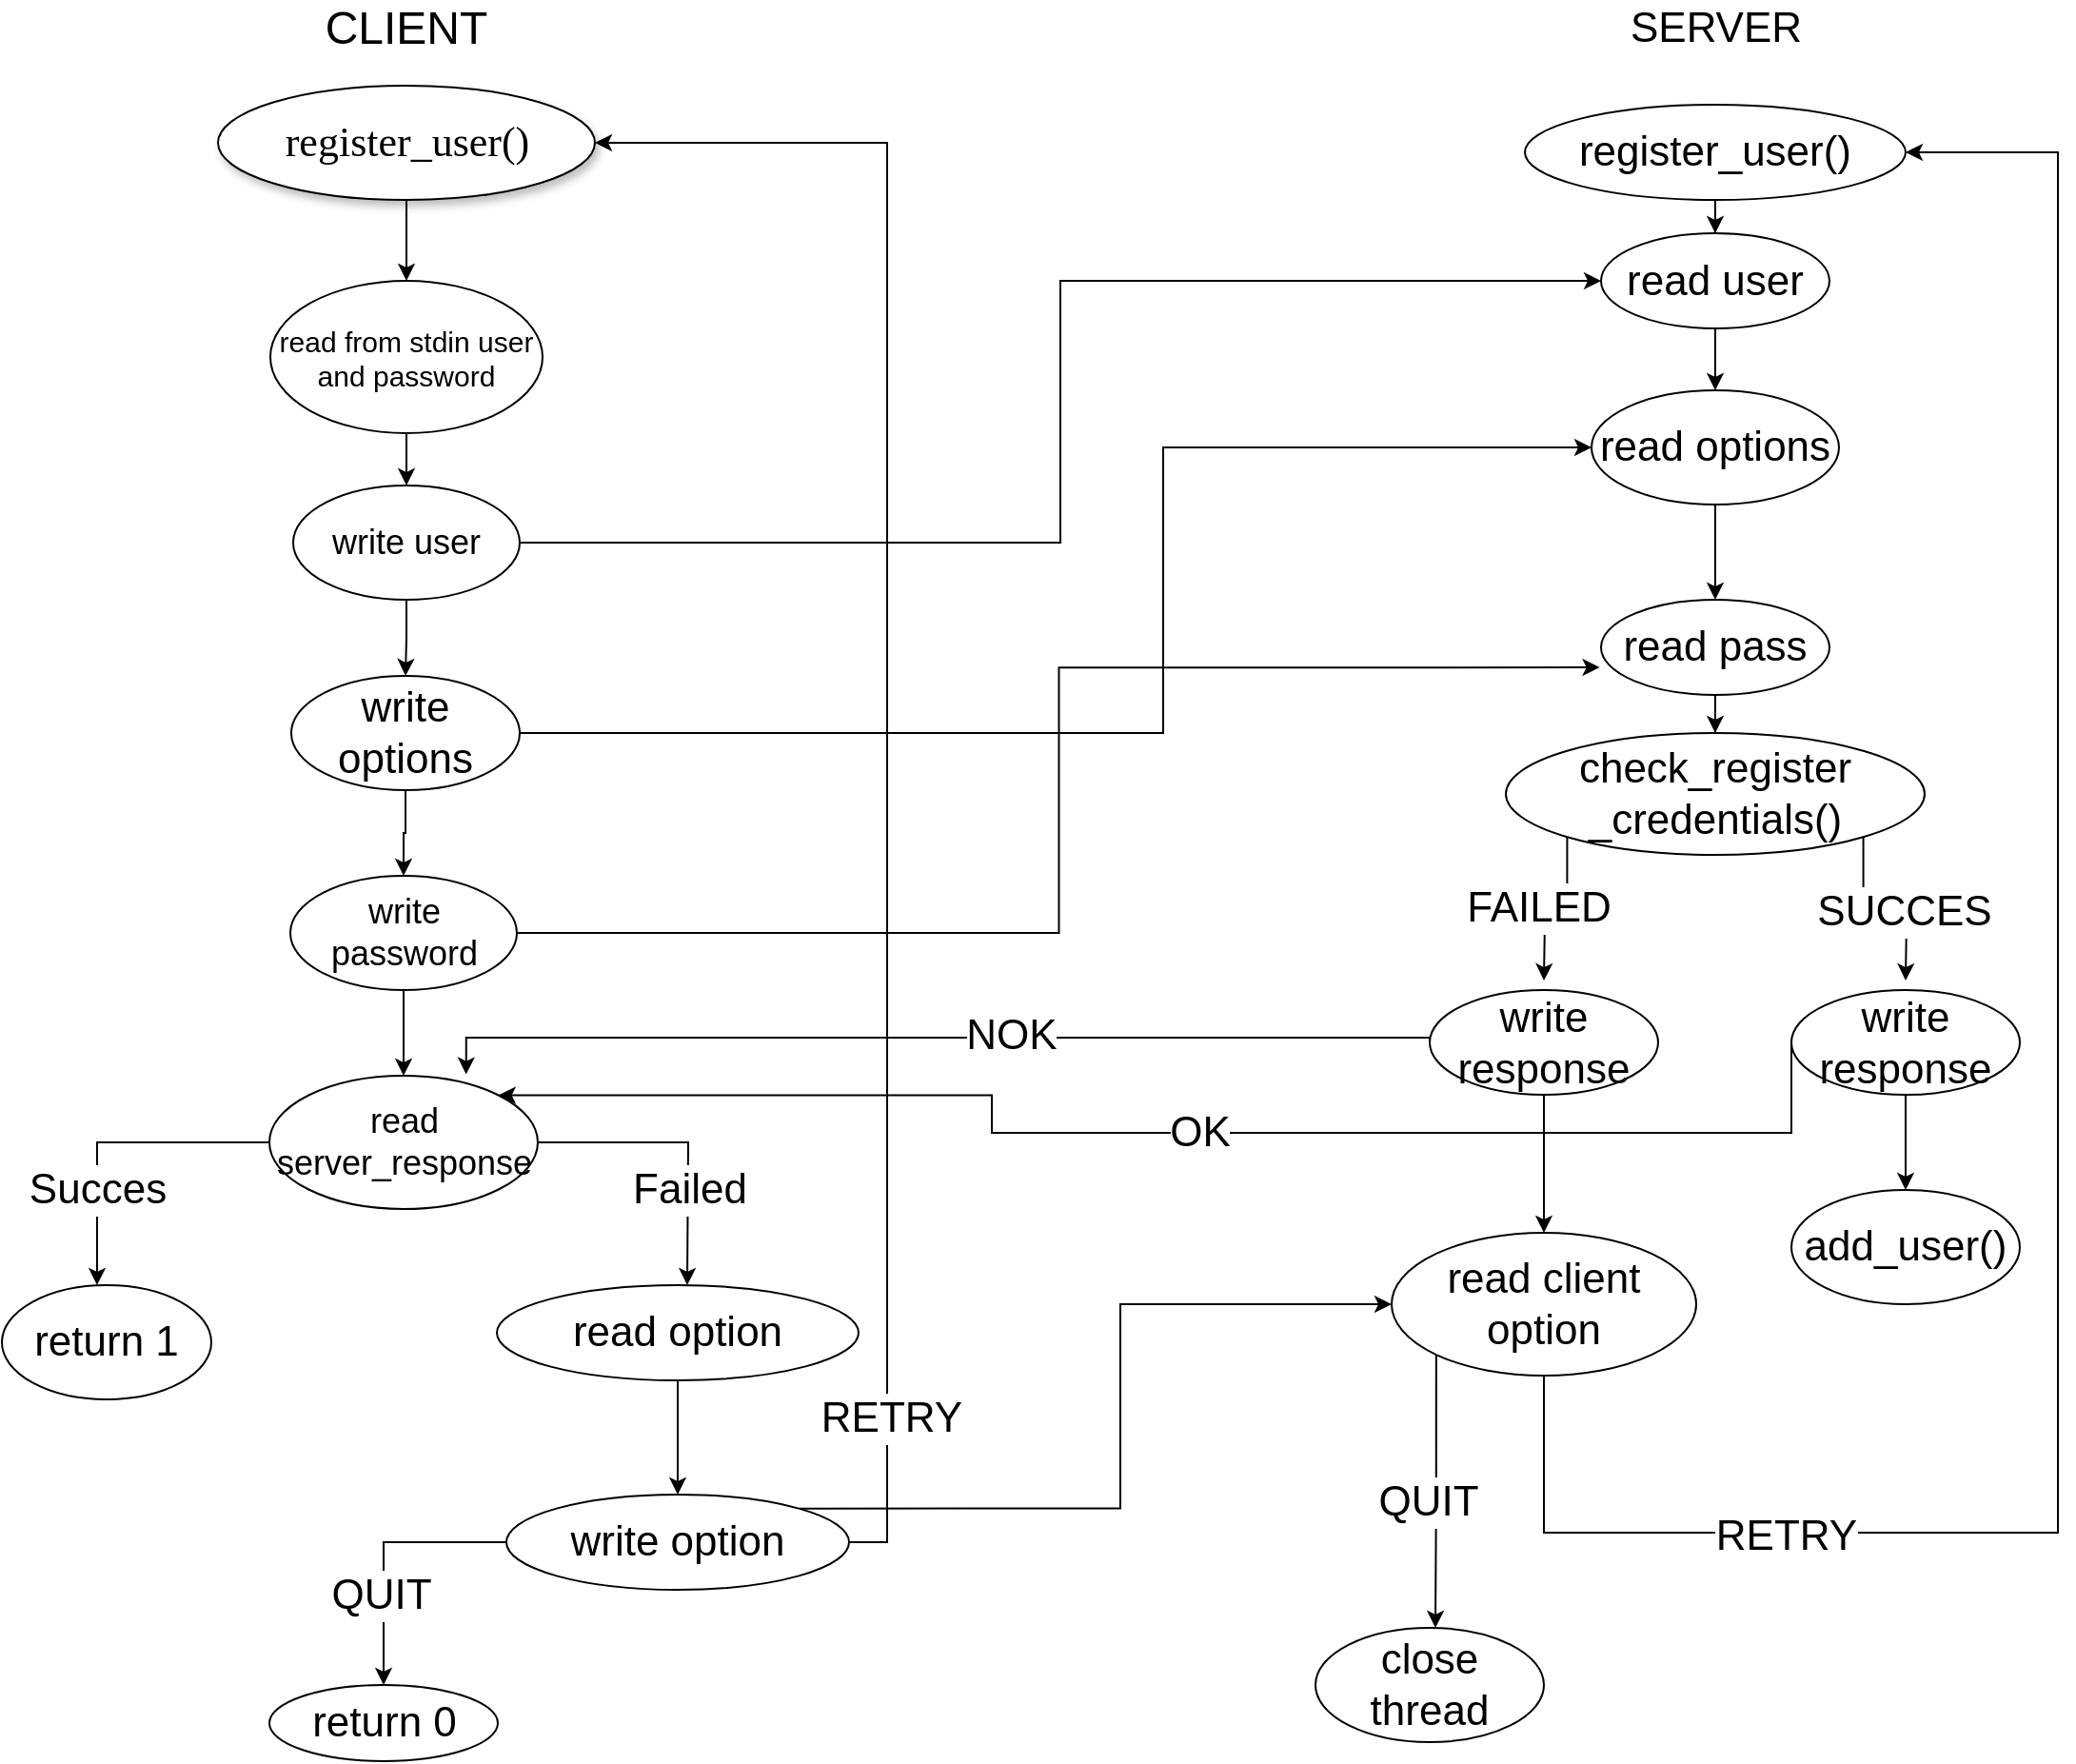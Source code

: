 <mxfile version="12.3.8" type="device" pages="1"><diagram name="Page-1" id="42789a77-a242-8287-6e28-9cd8cfd52e62"><mxGraphModel dx="1483" dy="829" grid="1" gridSize="10" guides="1" tooltips="1" connect="1" arrows="1" fold="1" page="1" pageScale="1" pageWidth="1100" pageHeight="850" background="#ffffff" math="0" shadow="0"><root><mxCell id="0"/><mxCell id="1" parent="0"/><mxCell id="1GacjXnPAcZHSY1h2nwx-4" value="&lt;font style=&quot;font-size: 24px&quot;&gt;CLIENT&lt;/font&gt;" style="text;html=1;align=center;verticalAlign=middle;resizable=0;points=[];;autosize=1;" vertex="1" parent="1"><mxGeometry x="161.5" y="30" width="100" height="20" as="geometry"/></mxCell><mxCell id="1GacjXnPAcZHSY1h2nwx-9" value="" style="edgeStyle=orthogonalEdgeStyle;rounded=0;orthogonalLoop=1;jettySize=auto;html=1;" edge="1" source="1GacjXnPAcZHSY1h2nwx-10" target="1GacjXnPAcZHSY1h2nwx-12" parent="1"><mxGeometry relative="1" as="geometry"/></mxCell><mxCell id="1GacjXnPAcZHSY1h2nwx-10" value="&lt;font style=&quot;font-size: 22px&quot;&gt;register_user()&lt;/font&gt;" style="ellipse;whiteSpace=wrap;html=1;rounded=0;shadow=1;comic=0;labelBackgroundColor=none;strokeWidth=1;fontFamily=Verdana;fontSize=12;align=center;" vertex="1" parent="1"><mxGeometry x="113.5" y="70" width="198" height="60" as="geometry"/></mxCell><mxCell id="1GacjXnPAcZHSY1h2nwx-11" value="" style="edgeStyle=orthogonalEdgeStyle;rounded=0;orthogonalLoop=1;jettySize=auto;html=1;" edge="1" source="1GacjXnPAcZHSY1h2nwx-12" target="1GacjXnPAcZHSY1h2nwx-13" parent="1"><mxGeometry relative="1" as="geometry"/></mxCell><mxCell id="1GacjXnPAcZHSY1h2nwx-12" value="&lt;font style=&quot;font-size: 15px&quot;&gt;read from stdin user and password&lt;/font&gt;" style="ellipse;whiteSpace=wrap;html=1;" vertex="1" parent="1"><mxGeometry x="141" y="172.5" width="143" height="80" as="geometry"/></mxCell><mxCell id="1GacjXnPAcZHSY1h2nwx-51" style="edgeStyle=orthogonalEdgeStyle;rounded=0;orthogonalLoop=1;jettySize=auto;html=1;exitX=1;exitY=0.5;exitDx=0;exitDy=0;entryX=0;entryY=0.5;entryDx=0;entryDy=0;fontSize=22;" edge="1" parent="1" source="1GacjXnPAcZHSY1h2nwx-13" target="1GacjXnPAcZHSY1h2nwx-45"><mxGeometry relative="1" as="geometry"/></mxCell><mxCell id="1GacjXnPAcZHSY1h2nwx-88" value="" style="edgeStyle=orthogonalEdgeStyle;rounded=0;orthogonalLoop=1;jettySize=auto;html=1;fontSize=22;" edge="1" parent="1" source="1GacjXnPAcZHSY1h2nwx-13" target="1GacjXnPAcZHSY1h2nwx-87"><mxGeometry relative="1" as="geometry"/></mxCell><mxCell id="1GacjXnPAcZHSY1h2nwx-13" value="&lt;font style=&quot;font-size: 18px&quot;&gt;write user&lt;/font&gt;" style="ellipse;whiteSpace=wrap;html=1;" vertex="1" parent="1"><mxGeometry x="153" y="280" width="119" height="60" as="geometry"/></mxCell><mxCell id="1GacjXnPAcZHSY1h2nwx-17" value="" style="edgeStyle=orthogonalEdgeStyle;rounded=0;orthogonalLoop=1;jettySize=auto;html=1;" edge="1" parent="1" source="1GacjXnPAcZHSY1h2nwx-14" target="1GacjXnPAcZHSY1h2nwx-16"><mxGeometry relative="1" as="geometry"/></mxCell><mxCell id="1GacjXnPAcZHSY1h2nwx-52" style="edgeStyle=orthogonalEdgeStyle;rounded=0;orthogonalLoop=1;jettySize=auto;html=1;exitX=1;exitY=0.5;exitDx=0;exitDy=0;entryX=-0.006;entryY=0.711;entryDx=0;entryDy=0;entryPerimeter=0;fontSize=22;" edge="1" parent="1" source="1GacjXnPAcZHSY1h2nwx-14" target="1GacjXnPAcZHSY1h2nwx-47"><mxGeometry relative="1" as="geometry"/></mxCell><mxCell id="1GacjXnPAcZHSY1h2nwx-14" value="&lt;span style=&quot;font-size: 18px&quot;&gt;write password&lt;br&gt;&lt;/span&gt;" style="ellipse;whiteSpace=wrap;html=1;" vertex="1" parent="1"><mxGeometry x="151.5" y="485" width="119" height="60" as="geometry"/></mxCell><mxCell id="1GacjXnPAcZHSY1h2nwx-22" style="edgeStyle=orthogonalEdgeStyle;rounded=0;orthogonalLoop=1;jettySize=auto;html=1;exitX=0;exitY=0.5;exitDx=0;exitDy=0;fontSize=22;" edge="1" parent="1" source="1GacjXnPAcZHSY1h2nwx-16"><mxGeometry relative="1" as="geometry"><mxPoint x="50" y="700" as="targetPoint"/><Array as="points"><mxPoint x="50" y="625"/></Array></mxGeometry></mxCell><mxCell id="1GacjXnPAcZHSY1h2nwx-23" value="Succes" style="text;html=1;align=center;verticalAlign=middle;resizable=0;points=[];;labelBackgroundColor=#ffffff;fontSize=22;" vertex="1" connectable="0" parent="1GacjXnPAcZHSY1h2nwx-22"><mxGeometry x="0.113" y="21" relative="1" as="geometry"><mxPoint x="-21" y="23.5" as="offset"/></mxGeometry></mxCell><mxCell id="1GacjXnPAcZHSY1h2nwx-24" style="edgeStyle=orthogonalEdgeStyle;rounded=0;orthogonalLoop=1;jettySize=auto;html=1;exitX=1;exitY=0.5;exitDx=0;exitDy=0;fontSize=22;" edge="1" parent="1" source="1GacjXnPAcZHSY1h2nwx-16"><mxGeometry relative="1" as="geometry"><mxPoint x="360" y="700" as="targetPoint"/></mxGeometry></mxCell><mxCell id="1GacjXnPAcZHSY1h2nwx-26" value="Failed" style="text;html=1;align=center;verticalAlign=middle;resizable=0;points=[];;labelBackgroundColor=#ffffff;fontSize=22;" vertex="1" connectable="0" parent="1GacjXnPAcZHSY1h2nwx-24"><mxGeometry x="0.064" y="-17" relative="1" as="geometry"><mxPoint x="17" y="22" as="offset"/></mxGeometry></mxCell><mxCell id="1GacjXnPAcZHSY1h2nwx-16" value="&lt;span style=&quot;font-size: 18px&quot;&gt;read server_response&lt;br&gt;&lt;/span&gt;" style="ellipse;whiteSpace=wrap;html=1;" vertex="1" parent="1"><mxGeometry x="140.5" y="590" width="141" height="70" as="geometry"/></mxCell><mxCell id="1GacjXnPAcZHSY1h2nwx-27" value="return 1" style="ellipse;whiteSpace=wrap;html=1;fontSize=22;" vertex="1" parent="1"><mxGeometry y="700" width="110" height="60" as="geometry"/></mxCell><mxCell id="1GacjXnPAcZHSY1h2nwx-70" value="" style="edgeStyle=orthogonalEdgeStyle;rounded=0;orthogonalLoop=1;jettySize=auto;html=1;fontSize=22;" edge="1" parent="1" source="1GacjXnPAcZHSY1h2nwx-28" target="1GacjXnPAcZHSY1h2nwx-69"><mxGeometry relative="1" as="geometry"/></mxCell><mxCell id="1GacjXnPAcZHSY1h2nwx-28" value="read option" style="ellipse;whiteSpace=wrap;html=1;fontSize=22;" vertex="1" parent="1"><mxGeometry x="260" y="700" width="190" height="50" as="geometry"/></mxCell><mxCell id="1GacjXnPAcZHSY1h2nwx-71" style="edgeStyle=orthogonalEdgeStyle;rounded=0;orthogonalLoop=1;jettySize=auto;html=1;entryX=0.5;entryY=0;entryDx=0;entryDy=0;fontSize=22;" edge="1" parent="1" source="1GacjXnPAcZHSY1h2nwx-69" target="1GacjXnPAcZHSY1h2nwx-36"><mxGeometry relative="1" as="geometry"/></mxCell><mxCell id="1GacjXnPAcZHSY1h2nwx-72" style="edgeStyle=orthogonalEdgeStyle;rounded=0;orthogonalLoop=1;jettySize=auto;html=1;exitX=1;exitY=0;exitDx=0;exitDy=0;entryX=0;entryY=0.5;entryDx=0;entryDy=0;fontSize=22;" edge="1" parent="1" source="1GacjXnPAcZHSY1h2nwx-69" target="1GacjXnPAcZHSY1h2nwx-67"><mxGeometry relative="1" as="geometry"/></mxCell><mxCell id="1GacjXnPAcZHSY1h2nwx-79" style="edgeStyle=orthogonalEdgeStyle;rounded=0;orthogonalLoop=1;jettySize=auto;html=1;exitX=1;exitY=0.5;exitDx=0;exitDy=0;entryX=1;entryY=0.5;entryDx=0;entryDy=0;fontSize=22;" edge="1" parent="1" source="1GacjXnPAcZHSY1h2nwx-69" target="1GacjXnPAcZHSY1h2nwx-10"><mxGeometry relative="1" as="geometry"/></mxCell><mxCell id="1GacjXnPAcZHSY1h2nwx-69" value="write option" style="ellipse;whiteSpace=wrap;html=1;fontSize=22;" vertex="1" parent="1"><mxGeometry x="265" y="810" width="180" height="50" as="geometry"/></mxCell><mxCell id="1GacjXnPAcZHSY1h2nwx-34" value="QUIT" style="text;html=1;align=center;verticalAlign=middle;resizable=0;points=[];;labelBackgroundColor=#ffffff;fontSize=22;" vertex="1" connectable="0" parent="1"><mxGeometry x="219.857" y="849.714" as="geometry"><mxPoint x="-21" y="13.5" as="offset"/></mxGeometry></mxCell><mxCell id="1GacjXnPAcZHSY1h2nwx-36" value="return 0" style="ellipse;whiteSpace=wrap;html=1;fontSize=22;" vertex="1" parent="1"><mxGeometry x="140.5" y="910" width="120" height="40" as="geometry"/></mxCell><mxCell id="1GacjXnPAcZHSY1h2nwx-42" value="RETRY" style="text;html=1;align=center;verticalAlign=middle;resizable=0;points=[];;labelBackgroundColor=#ffffff;fontSize=22;" vertex="1" connectable="0" parent="1"><mxGeometry x="449.863" y="747.675" as="geometry"><mxPoint x="17" y="22" as="offset"/></mxGeometry></mxCell><mxCell id="1GacjXnPAcZHSY1h2nwx-46" value="" style="edgeStyle=orthogonalEdgeStyle;rounded=0;orthogonalLoop=1;jettySize=auto;html=1;fontSize=22;" edge="1" parent="1" source="1GacjXnPAcZHSY1h2nwx-43" target="1GacjXnPAcZHSY1h2nwx-45"><mxGeometry relative="1" as="geometry"/></mxCell><mxCell id="1GacjXnPAcZHSY1h2nwx-43" value="register_user()" style="ellipse;whiteSpace=wrap;html=1;fontSize=22;" vertex="1" parent="1"><mxGeometry x="800" y="80" width="200" height="50" as="geometry"/></mxCell><mxCell id="1GacjXnPAcZHSY1h2nwx-92" value="" style="edgeStyle=orthogonalEdgeStyle;rounded=0;orthogonalLoop=1;jettySize=auto;html=1;fontSize=22;" edge="1" parent="1" source="1GacjXnPAcZHSY1h2nwx-45" target="1GacjXnPAcZHSY1h2nwx-91"><mxGeometry relative="1" as="geometry"/></mxCell><mxCell id="1GacjXnPAcZHSY1h2nwx-45" value="read user" style="ellipse;whiteSpace=wrap;html=1;fontSize=22;" vertex="1" parent="1"><mxGeometry x="840" y="147.5" width="120" height="50" as="geometry"/></mxCell><mxCell id="1GacjXnPAcZHSY1h2nwx-93" value="" style="edgeStyle=orthogonalEdgeStyle;rounded=0;orthogonalLoop=1;jettySize=auto;html=1;fontSize=22;" edge="1" parent="1" source="1GacjXnPAcZHSY1h2nwx-91" target="1GacjXnPAcZHSY1h2nwx-47"><mxGeometry relative="1" as="geometry"/></mxCell><mxCell id="1GacjXnPAcZHSY1h2nwx-91" value="read options" style="ellipse;whiteSpace=wrap;html=1;fontSize=22;" vertex="1" parent="1"><mxGeometry x="835" y="230" width="130" height="60" as="geometry"/></mxCell><mxCell id="1GacjXnPAcZHSY1h2nwx-50" value="" style="edgeStyle=orthogonalEdgeStyle;rounded=0;orthogonalLoop=1;jettySize=auto;html=1;fontSize=22;" edge="1" parent="1" source="1GacjXnPAcZHSY1h2nwx-47" target="1GacjXnPAcZHSY1h2nwx-49"><mxGeometry relative="1" as="geometry"/></mxCell><mxCell id="1GacjXnPAcZHSY1h2nwx-47" value="read pass" style="ellipse;whiteSpace=wrap;html=1;fontSize=22;" vertex="1" parent="1"><mxGeometry x="840" y="340" width="120" height="50" as="geometry"/></mxCell><mxCell id="1GacjXnPAcZHSY1h2nwx-53" style="edgeStyle=orthogonalEdgeStyle;rounded=0;orthogonalLoop=1;jettySize=auto;html=1;exitX=0;exitY=1;exitDx=0;exitDy=0;fontSize=22;" edge="1" parent="1" source="1GacjXnPAcZHSY1h2nwx-49"><mxGeometry relative="1" as="geometry"><mxPoint x="810" y="540" as="targetPoint"/></mxGeometry></mxCell><mxCell id="1GacjXnPAcZHSY1h2nwx-54" style="edgeStyle=orthogonalEdgeStyle;rounded=0;orthogonalLoop=1;jettySize=auto;html=1;exitX=1;exitY=1;exitDx=0;exitDy=0;fontSize=22;" edge="1" parent="1" source="1GacjXnPAcZHSY1h2nwx-49"><mxGeometry relative="1" as="geometry"><mxPoint x="1000" y="540" as="targetPoint"/></mxGeometry></mxCell><mxCell id="1GacjXnPAcZHSY1h2nwx-49" value="check_register&lt;br&gt;_credentials()" style="ellipse;whiteSpace=wrap;html=1;fontSize=22;" vertex="1" parent="1"><mxGeometry x="790" y="410" width="220" height="64" as="geometry"/></mxCell><mxCell id="1GacjXnPAcZHSY1h2nwx-44" value="SERVER" style="text;html=1;align=center;verticalAlign=middle;resizable=0;points=[];;autosize=1;fontSize=22;" vertex="1" parent="1"><mxGeometry x="845" y="25" width="110" height="30" as="geometry"/></mxCell><mxCell id="1GacjXnPAcZHSY1h2nwx-55" value="FAILED" style="text;html=1;align=center;verticalAlign=middle;resizable=0;points=[];;labelBackgroundColor=#ffffff;fontSize=22;" vertex="1" connectable="0" parent="1"><mxGeometry x="789.863" y="480.175" as="geometry"><mxPoint x="17" y="22" as="offset"/></mxGeometry></mxCell><mxCell id="1GacjXnPAcZHSY1h2nwx-56" value="SUCCES" style="text;html=1;align=center;verticalAlign=middle;resizable=0;points=[];;labelBackgroundColor=#ffffff;fontSize=22;" vertex="1" connectable="0" parent="1"><mxGeometry x="1019.857" y="480.214" as="geometry"><mxPoint x="-21" y="23.5" as="offset"/></mxGeometry></mxCell><mxCell id="1GacjXnPAcZHSY1h2nwx-60" style="edgeStyle=orthogonalEdgeStyle;rounded=0;orthogonalLoop=1;jettySize=auto;html=1;exitX=0;exitY=0.5;exitDx=0;exitDy=0;entryX=0.733;entryY=-0.01;entryDx=0;entryDy=0;entryPerimeter=0;fontSize=22;" edge="1" parent="1" source="1GacjXnPAcZHSY1h2nwx-57" target="1GacjXnPAcZHSY1h2nwx-16"><mxGeometry relative="1" as="geometry"><Array as="points"><mxPoint x="750" y="570"/><mxPoint x="244" y="570"/></Array></mxGeometry></mxCell><mxCell id="1GacjXnPAcZHSY1h2nwx-61" value="NOK" style="text;html=1;align=center;verticalAlign=middle;resizable=0;points=[];;labelBackgroundColor=#ffffff;fontSize=22;" vertex="1" connectable="0" parent="1GacjXnPAcZHSY1h2nwx-60"><mxGeometry x="-0.156" y="-1" relative="1" as="geometry"><mxPoint as="offset"/></mxGeometry></mxCell><mxCell id="1GacjXnPAcZHSY1h2nwx-68" value="" style="edgeStyle=orthogonalEdgeStyle;rounded=0;orthogonalLoop=1;jettySize=auto;html=1;fontSize=22;" edge="1" parent="1" source="1GacjXnPAcZHSY1h2nwx-57" target="1GacjXnPAcZHSY1h2nwx-67"><mxGeometry relative="1" as="geometry"/></mxCell><mxCell id="1GacjXnPAcZHSY1h2nwx-57" value="write response" style="ellipse;whiteSpace=wrap;html=1;fontSize=22;" vertex="1" parent="1"><mxGeometry x="750" y="545" width="120" height="55" as="geometry"/></mxCell><mxCell id="1GacjXnPAcZHSY1h2nwx-75" style="edgeStyle=orthogonalEdgeStyle;rounded=0;orthogonalLoop=1;jettySize=auto;html=1;exitX=0.5;exitY=1;exitDx=0;exitDy=0;fontSize=22;entryX=1;entryY=0.5;entryDx=0;entryDy=0;" edge="1" parent="1" source="1GacjXnPAcZHSY1h2nwx-67" target="1GacjXnPAcZHSY1h2nwx-43"><mxGeometry relative="1" as="geometry"><mxPoint x="1080" y="870" as="targetPoint"/><Array as="points"><mxPoint x="810" y="830"/><mxPoint x="1080" y="830"/><mxPoint x="1080" y="105"/></Array></mxGeometry></mxCell><mxCell id="1GacjXnPAcZHSY1h2nwx-83" style="edgeStyle=orthogonalEdgeStyle;rounded=0;orthogonalLoop=1;jettySize=auto;html=1;exitX=0;exitY=1;exitDx=0;exitDy=0;fontSize=22;" edge="1" parent="1" source="1GacjXnPAcZHSY1h2nwx-67"><mxGeometry relative="1" as="geometry"><mxPoint x="753" y="880" as="targetPoint"/></mxGeometry></mxCell><mxCell id="1GacjXnPAcZHSY1h2nwx-67" value="read client&lt;br&gt;option" style="ellipse;whiteSpace=wrap;html=1;fontSize=22;" vertex="1" parent="1"><mxGeometry x="730" y="672.5" width="160" height="75" as="geometry"/></mxCell><mxCell id="1GacjXnPAcZHSY1h2nwx-59" style="edgeStyle=orthogonalEdgeStyle;rounded=0;orthogonalLoop=1;jettySize=auto;html=1;exitX=0;exitY=0.5;exitDx=0;exitDy=0;entryX=1;entryY=0;entryDx=0;entryDy=0;fontSize=22;" edge="1" parent="1" source="1GacjXnPAcZHSY1h2nwx-58" target="1GacjXnPAcZHSY1h2nwx-16"><mxGeometry relative="1" as="geometry"><Array as="points"><mxPoint x="940" y="620"/><mxPoint x="520" y="620"/><mxPoint x="520" y="601"/></Array></mxGeometry></mxCell><mxCell id="1GacjXnPAcZHSY1h2nwx-62" value="OK" style="text;html=1;align=center;verticalAlign=middle;resizable=0;points=[];;labelBackgroundColor=#ffffff;fontSize=22;" vertex="1" connectable="0" parent="1GacjXnPAcZHSY1h2nwx-59"><mxGeometry x="-0.039" relative="1" as="geometry"><mxPoint as="offset"/></mxGeometry></mxCell><mxCell id="1GacjXnPAcZHSY1h2nwx-63" style="edgeStyle=orthogonalEdgeStyle;rounded=0;orthogonalLoop=1;jettySize=auto;html=1;exitX=0.5;exitY=1;exitDx=0;exitDy=0;fontSize=22;" edge="1" parent="1" source="1GacjXnPAcZHSY1h2nwx-58" target="1GacjXnPAcZHSY1h2nwx-64"><mxGeometry relative="1" as="geometry"><mxPoint x="999.857" y="690" as="targetPoint"/></mxGeometry></mxCell><mxCell id="1GacjXnPAcZHSY1h2nwx-58" value="write response" style="ellipse;whiteSpace=wrap;html=1;fontSize=22;" vertex="1" parent="1"><mxGeometry x="940" y="545" width="120" height="55" as="geometry"/></mxCell><mxCell id="1GacjXnPAcZHSY1h2nwx-64" value="&lt;font style=&quot;font-size: 22px&quot;&gt;add_user()&lt;/font&gt;" style="ellipse;whiteSpace=wrap;html=1;" vertex="1" parent="1"><mxGeometry x="940" y="650" width="120" height="60" as="geometry"/></mxCell><mxCell id="1GacjXnPAcZHSY1h2nwx-80" value="RETRY" style="text;html=1;align=center;verticalAlign=middle;resizable=0;points=[];;labelBackgroundColor=#ffffff;fontSize=22;" vertex="1" connectable="0" parent="1"><mxGeometry x="919.863" y="810.175" as="geometry"><mxPoint x="17" y="22" as="offset"/></mxGeometry></mxCell><mxCell id="1GacjXnPAcZHSY1h2nwx-81" value="QUIT" style="text;html=1;align=center;verticalAlign=middle;resizable=0;points=[];;labelBackgroundColor=#ffffff;fontSize=22;" vertex="1" connectable="0" parent="1"><mxGeometry x="769.857" y="800.214" as="geometry"><mxPoint x="-21" y="13.5" as="offset"/></mxGeometry></mxCell><mxCell id="1GacjXnPAcZHSY1h2nwx-84" value="close thread" style="ellipse;whiteSpace=wrap;html=1;fontSize=22;" vertex="1" parent="1"><mxGeometry x="690" y="880" width="120" height="60" as="geometry"/></mxCell><mxCell id="1GacjXnPAcZHSY1h2nwx-90" value="" style="edgeStyle=orthogonalEdgeStyle;rounded=0;orthogonalLoop=1;jettySize=auto;html=1;fontSize=22;" edge="1" parent="1" source="1GacjXnPAcZHSY1h2nwx-87" target="1GacjXnPAcZHSY1h2nwx-14"><mxGeometry relative="1" as="geometry"/></mxCell><mxCell id="1GacjXnPAcZHSY1h2nwx-94" style="edgeStyle=orthogonalEdgeStyle;rounded=0;orthogonalLoop=1;jettySize=auto;html=1;exitX=1;exitY=0.5;exitDx=0;exitDy=0;entryX=0;entryY=0.5;entryDx=0;entryDy=0;fontSize=22;" edge="1" parent="1" source="1GacjXnPAcZHSY1h2nwx-87" target="1GacjXnPAcZHSY1h2nwx-91"><mxGeometry relative="1" as="geometry"><Array as="points"><mxPoint x="610" y="410"/><mxPoint x="610" y="260"/></Array></mxGeometry></mxCell><mxCell id="1GacjXnPAcZHSY1h2nwx-87" value="write options" style="ellipse;whiteSpace=wrap;html=1;fontSize=22;" vertex="1" parent="1"><mxGeometry x="152" y="380" width="120" height="60" as="geometry"/></mxCell></root></mxGraphModel></diagram></mxfile>